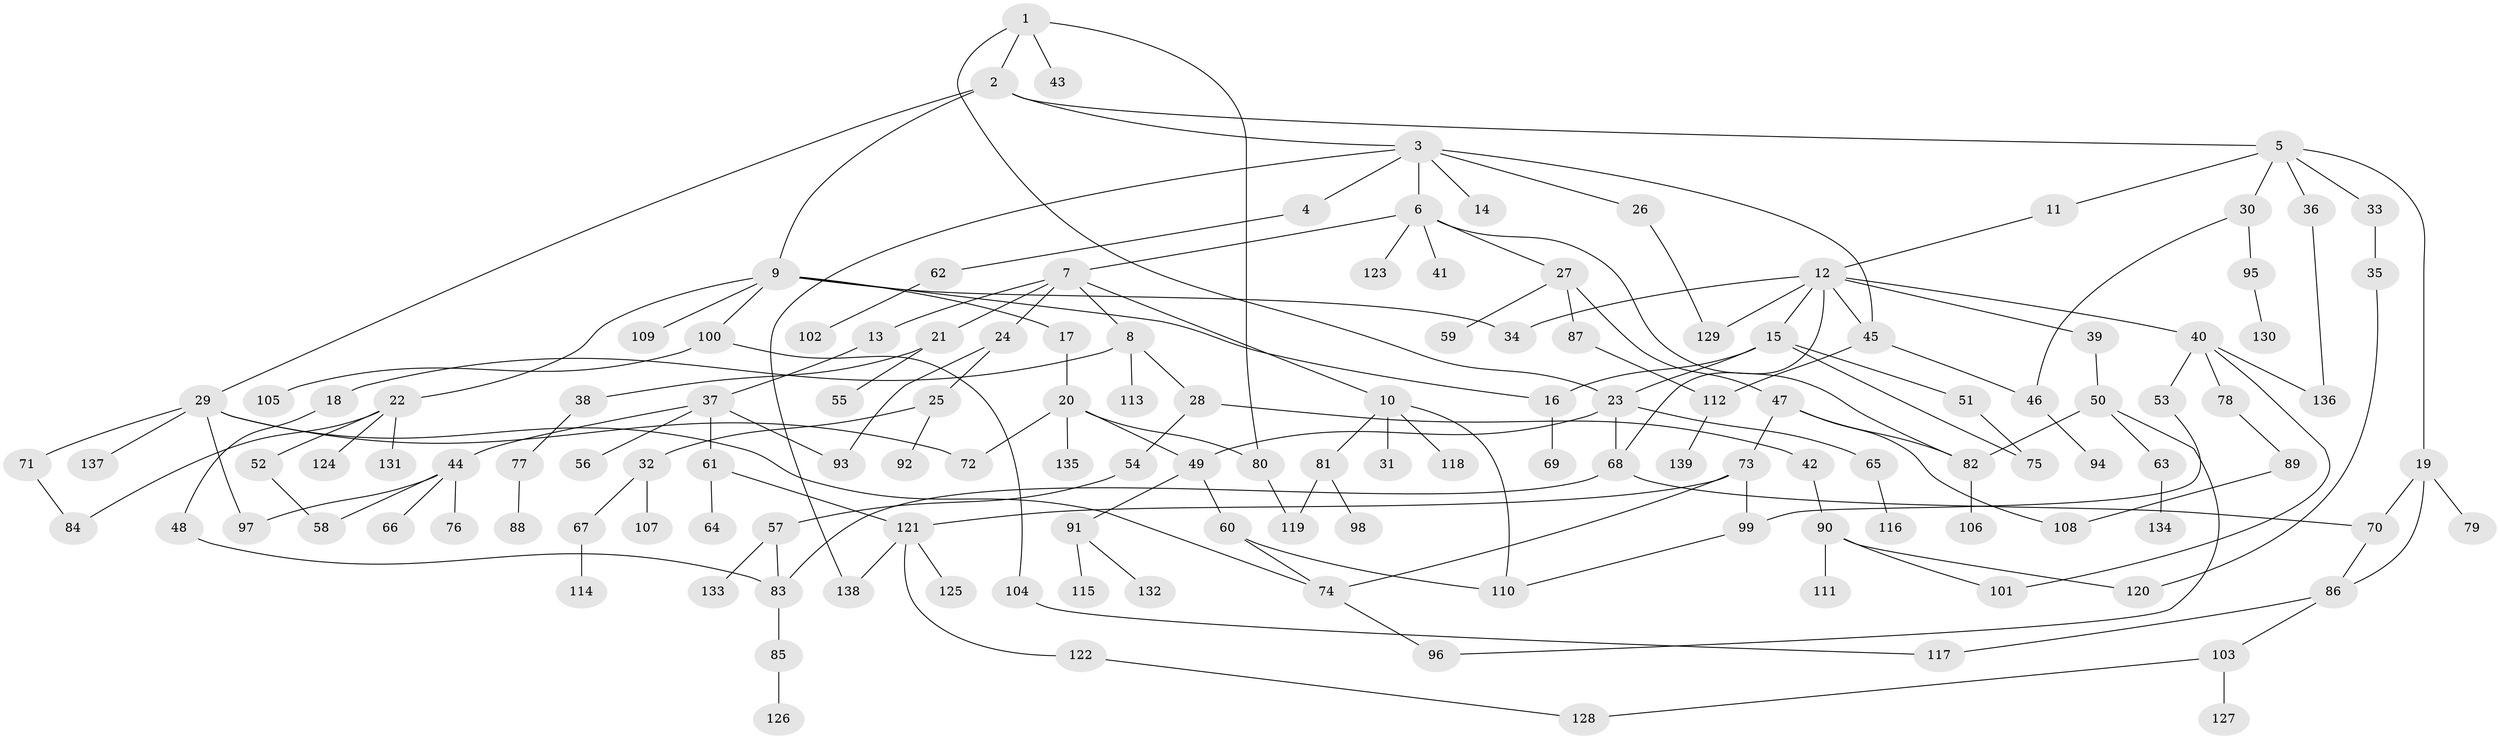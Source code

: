 // Generated by graph-tools (version 1.1) at 2025/13/03/09/25 04:13:29]
// undirected, 139 vertices, 175 edges
graph export_dot {
graph [start="1"]
  node [color=gray90,style=filled];
  1;
  2;
  3;
  4;
  5;
  6;
  7;
  8;
  9;
  10;
  11;
  12;
  13;
  14;
  15;
  16;
  17;
  18;
  19;
  20;
  21;
  22;
  23;
  24;
  25;
  26;
  27;
  28;
  29;
  30;
  31;
  32;
  33;
  34;
  35;
  36;
  37;
  38;
  39;
  40;
  41;
  42;
  43;
  44;
  45;
  46;
  47;
  48;
  49;
  50;
  51;
  52;
  53;
  54;
  55;
  56;
  57;
  58;
  59;
  60;
  61;
  62;
  63;
  64;
  65;
  66;
  67;
  68;
  69;
  70;
  71;
  72;
  73;
  74;
  75;
  76;
  77;
  78;
  79;
  80;
  81;
  82;
  83;
  84;
  85;
  86;
  87;
  88;
  89;
  90;
  91;
  92;
  93;
  94;
  95;
  96;
  97;
  98;
  99;
  100;
  101;
  102;
  103;
  104;
  105;
  106;
  107;
  108;
  109;
  110;
  111;
  112;
  113;
  114;
  115;
  116;
  117;
  118;
  119;
  120;
  121;
  122;
  123;
  124;
  125;
  126;
  127;
  128;
  129;
  130;
  131;
  132;
  133;
  134;
  135;
  136;
  137;
  138;
  139;
  1 -- 2;
  1 -- 23;
  1 -- 43;
  1 -- 80;
  2 -- 3;
  2 -- 5;
  2 -- 9;
  2 -- 29;
  3 -- 4;
  3 -- 6;
  3 -- 14;
  3 -- 26;
  3 -- 45;
  3 -- 138;
  4 -- 62;
  5 -- 11;
  5 -- 19;
  5 -- 30;
  5 -- 33;
  5 -- 36;
  6 -- 7;
  6 -- 27;
  6 -- 41;
  6 -- 123;
  6 -- 82;
  7 -- 8;
  7 -- 10;
  7 -- 13;
  7 -- 21;
  7 -- 24;
  8 -- 18;
  8 -- 28;
  8 -- 113;
  9 -- 16;
  9 -- 17;
  9 -- 22;
  9 -- 34;
  9 -- 100;
  9 -- 109;
  10 -- 31;
  10 -- 81;
  10 -- 118;
  10 -- 110;
  11 -- 12;
  12 -- 15;
  12 -- 39;
  12 -- 40;
  12 -- 68;
  12 -- 34;
  12 -- 45;
  12 -- 129;
  13 -- 37;
  15 -- 51;
  15 -- 75;
  15 -- 16;
  15 -- 23;
  16 -- 69;
  17 -- 20;
  18 -- 48;
  19 -- 79;
  19 -- 86;
  19 -- 70;
  20 -- 49;
  20 -- 72;
  20 -- 80;
  20 -- 135;
  21 -- 38;
  21 -- 55;
  22 -- 52;
  22 -- 124;
  22 -- 131;
  22 -- 84;
  23 -- 65;
  23 -- 49;
  23 -- 68;
  24 -- 25;
  24 -- 93;
  25 -- 32;
  25 -- 92;
  26 -- 129;
  27 -- 47;
  27 -- 59;
  27 -- 87;
  28 -- 42;
  28 -- 54;
  29 -- 71;
  29 -- 97;
  29 -- 137;
  29 -- 72;
  29 -- 74;
  30 -- 95;
  30 -- 46;
  32 -- 67;
  32 -- 107;
  33 -- 35;
  35 -- 120;
  36 -- 136;
  37 -- 44;
  37 -- 56;
  37 -- 61;
  37 -- 93;
  38 -- 77;
  39 -- 50;
  40 -- 53;
  40 -- 78;
  40 -- 136;
  40 -- 101;
  42 -- 90;
  44 -- 58;
  44 -- 66;
  44 -- 76;
  44 -- 97;
  45 -- 46;
  45 -- 112;
  46 -- 94;
  47 -- 73;
  47 -- 82;
  47 -- 108;
  48 -- 83;
  49 -- 60;
  49 -- 91;
  50 -- 63;
  50 -- 96;
  50 -- 82;
  51 -- 75;
  52 -- 58;
  53 -- 99;
  54 -- 57;
  57 -- 133;
  57 -- 83;
  60 -- 110;
  60 -- 74;
  61 -- 64;
  61 -- 121;
  62 -- 102;
  63 -- 134;
  65 -- 116;
  67 -- 114;
  68 -- 70;
  68 -- 83;
  70 -- 86;
  71 -- 84;
  73 -- 74;
  73 -- 99;
  73 -- 121;
  74 -- 96;
  77 -- 88;
  78 -- 89;
  80 -- 119;
  81 -- 98;
  81 -- 119;
  82 -- 106;
  83 -- 85;
  85 -- 126;
  86 -- 103;
  86 -- 117;
  87 -- 112;
  89 -- 108;
  90 -- 101;
  90 -- 111;
  90 -- 120;
  91 -- 115;
  91 -- 132;
  95 -- 130;
  99 -- 110;
  100 -- 104;
  100 -- 105;
  103 -- 127;
  103 -- 128;
  104 -- 117;
  112 -- 139;
  121 -- 122;
  121 -- 125;
  121 -- 138;
  122 -- 128;
}
